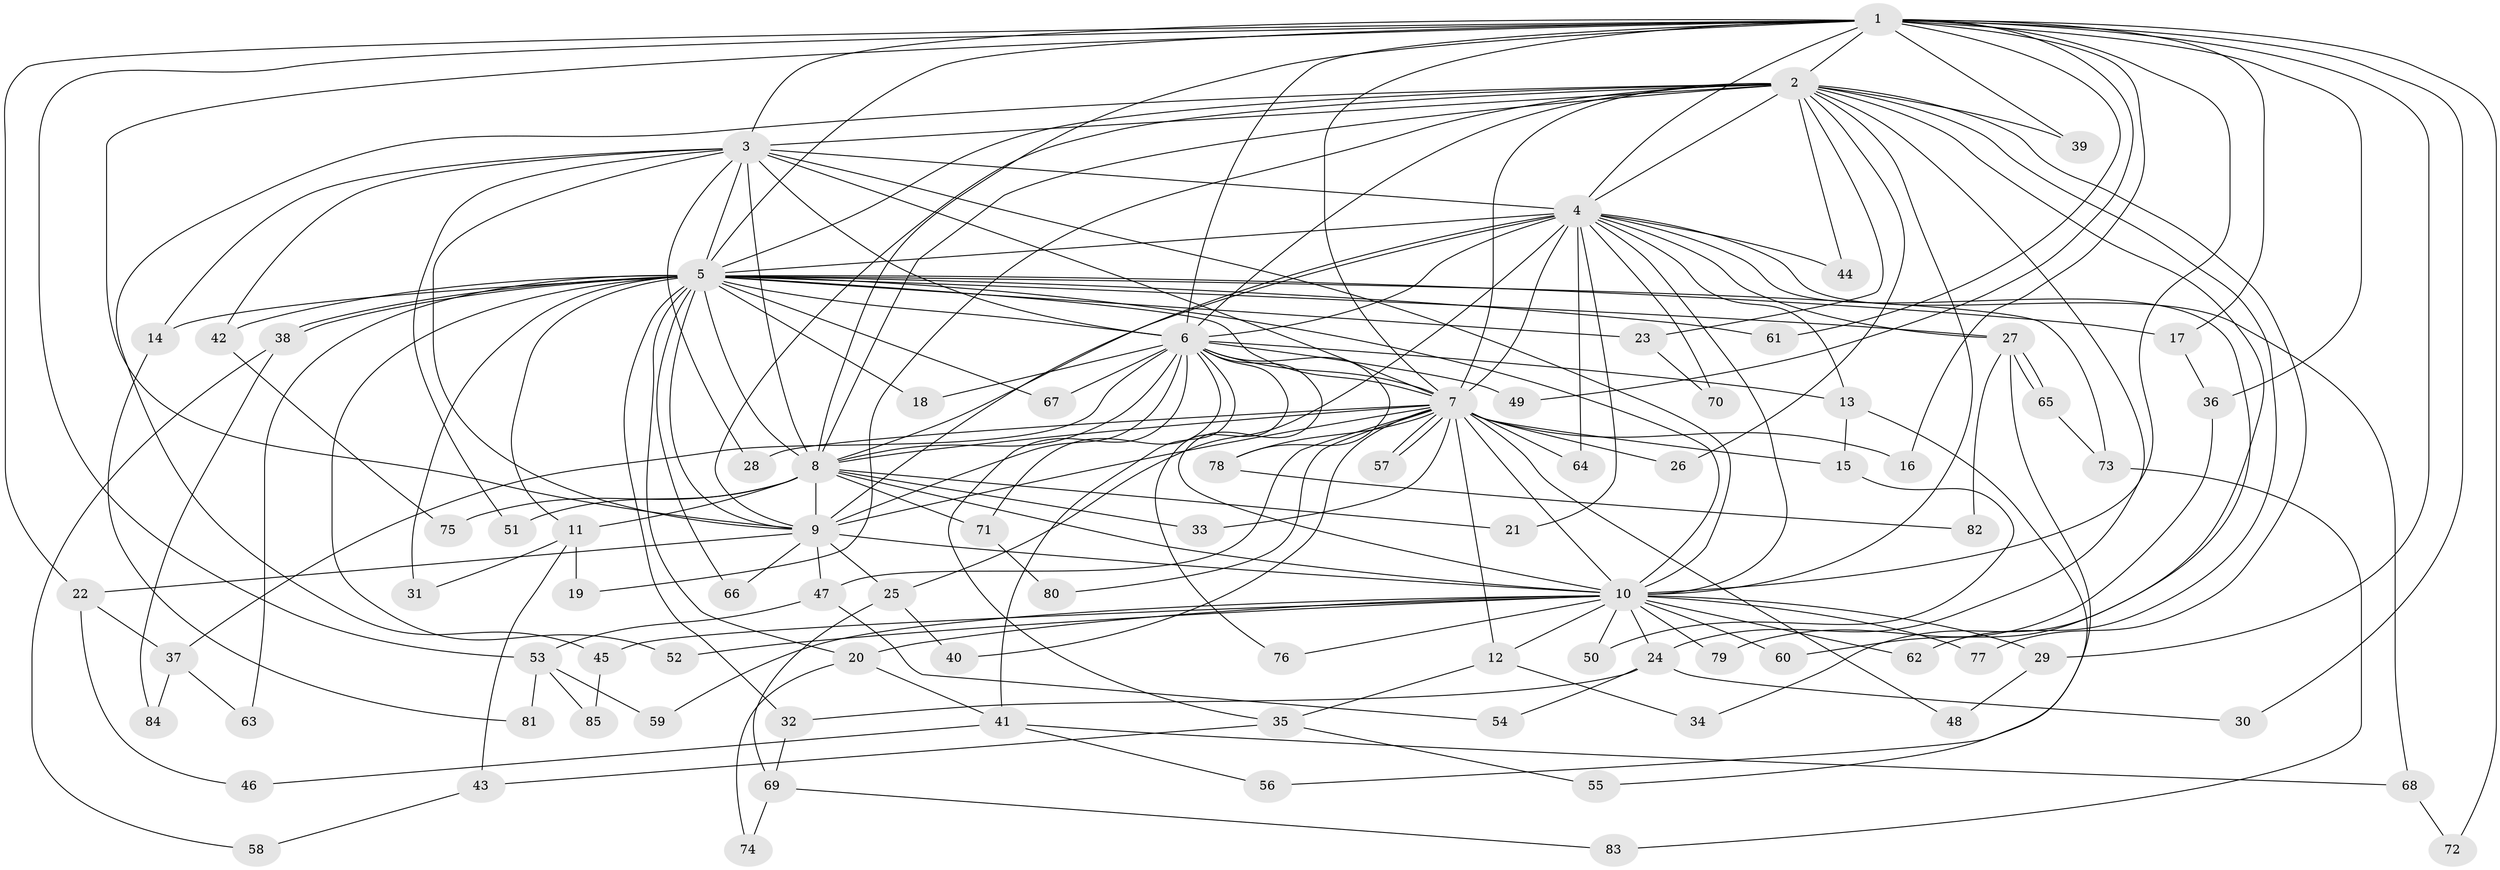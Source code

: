 // coarse degree distribution, {17: 0.015625, 16: 0.015625, 11: 0.015625, 21: 0.015625, 27: 0.015625, 19: 0.046875, 6: 0.046875, 4: 0.109375, 3: 0.125, 2: 0.515625, 7: 0.015625, 1: 0.03125, 5: 0.03125}
// Generated by graph-tools (version 1.1) at 2025/41/03/06/25 10:41:33]
// undirected, 85 vertices, 195 edges
graph export_dot {
graph [start="1"]
  node [color=gray90,style=filled];
  1;
  2;
  3;
  4;
  5;
  6;
  7;
  8;
  9;
  10;
  11;
  12;
  13;
  14;
  15;
  16;
  17;
  18;
  19;
  20;
  21;
  22;
  23;
  24;
  25;
  26;
  27;
  28;
  29;
  30;
  31;
  32;
  33;
  34;
  35;
  36;
  37;
  38;
  39;
  40;
  41;
  42;
  43;
  44;
  45;
  46;
  47;
  48;
  49;
  50;
  51;
  52;
  53;
  54;
  55;
  56;
  57;
  58;
  59;
  60;
  61;
  62;
  63;
  64;
  65;
  66;
  67;
  68;
  69;
  70;
  71;
  72;
  73;
  74;
  75;
  76;
  77;
  78;
  79;
  80;
  81;
  82;
  83;
  84;
  85;
  1 -- 2;
  1 -- 3;
  1 -- 4;
  1 -- 5;
  1 -- 6;
  1 -- 7;
  1 -- 8;
  1 -- 9;
  1 -- 10;
  1 -- 16;
  1 -- 17;
  1 -- 22;
  1 -- 29;
  1 -- 30;
  1 -- 36;
  1 -- 39;
  1 -- 49;
  1 -- 53;
  1 -- 61;
  1 -- 72;
  2 -- 3;
  2 -- 4;
  2 -- 5;
  2 -- 6;
  2 -- 7;
  2 -- 8;
  2 -- 9;
  2 -- 10;
  2 -- 19;
  2 -- 23;
  2 -- 24;
  2 -- 26;
  2 -- 39;
  2 -- 44;
  2 -- 45;
  2 -- 60;
  2 -- 62;
  2 -- 77;
  3 -- 4;
  3 -- 5;
  3 -- 6;
  3 -- 7;
  3 -- 8;
  3 -- 9;
  3 -- 10;
  3 -- 14;
  3 -- 28;
  3 -- 42;
  3 -- 51;
  4 -- 5;
  4 -- 6;
  4 -- 7;
  4 -- 8;
  4 -- 9;
  4 -- 10;
  4 -- 13;
  4 -- 21;
  4 -- 25;
  4 -- 27;
  4 -- 34;
  4 -- 44;
  4 -- 64;
  4 -- 68;
  4 -- 70;
  5 -- 6;
  5 -- 7;
  5 -- 8;
  5 -- 9;
  5 -- 10;
  5 -- 11;
  5 -- 14;
  5 -- 17;
  5 -- 18;
  5 -- 20;
  5 -- 23;
  5 -- 27;
  5 -- 31;
  5 -- 32;
  5 -- 38;
  5 -- 38;
  5 -- 42;
  5 -- 52;
  5 -- 61;
  5 -- 63;
  5 -- 66;
  5 -- 67;
  5 -- 73;
  6 -- 7;
  6 -- 8;
  6 -- 9;
  6 -- 10;
  6 -- 13;
  6 -- 18;
  6 -- 35;
  6 -- 37;
  6 -- 41;
  6 -- 49;
  6 -- 67;
  6 -- 71;
  6 -- 76;
  6 -- 78;
  7 -- 8;
  7 -- 9;
  7 -- 10;
  7 -- 12;
  7 -- 15;
  7 -- 16;
  7 -- 26;
  7 -- 28;
  7 -- 33;
  7 -- 40;
  7 -- 47;
  7 -- 48;
  7 -- 57;
  7 -- 57;
  7 -- 64;
  7 -- 78;
  7 -- 80;
  8 -- 9;
  8 -- 10;
  8 -- 11;
  8 -- 21;
  8 -- 33;
  8 -- 51;
  8 -- 71;
  8 -- 75;
  9 -- 10;
  9 -- 22;
  9 -- 25;
  9 -- 47;
  9 -- 66;
  10 -- 12;
  10 -- 20;
  10 -- 24;
  10 -- 29;
  10 -- 45;
  10 -- 50;
  10 -- 52;
  10 -- 59;
  10 -- 60;
  10 -- 62;
  10 -- 76;
  10 -- 77;
  10 -- 79;
  11 -- 19;
  11 -- 31;
  11 -- 43;
  12 -- 34;
  12 -- 35;
  13 -- 15;
  13 -- 55;
  14 -- 81;
  15 -- 50;
  17 -- 36;
  20 -- 41;
  20 -- 74;
  22 -- 37;
  22 -- 46;
  23 -- 70;
  24 -- 30;
  24 -- 32;
  24 -- 54;
  25 -- 40;
  25 -- 69;
  27 -- 56;
  27 -- 65;
  27 -- 65;
  27 -- 82;
  29 -- 48;
  32 -- 69;
  35 -- 43;
  35 -- 55;
  36 -- 79;
  37 -- 63;
  37 -- 84;
  38 -- 58;
  38 -- 84;
  41 -- 46;
  41 -- 56;
  41 -- 68;
  42 -- 75;
  43 -- 58;
  45 -- 85;
  47 -- 53;
  47 -- 54;
  53 -- 59;
  53 -- 81;
  53 -- 85;
  65 -- 73;
  68 -- 72;
  69 -- 74;
  69 -- 83;
  71 -- 80;
  73 -- 83;
  78 -- 82;
}
